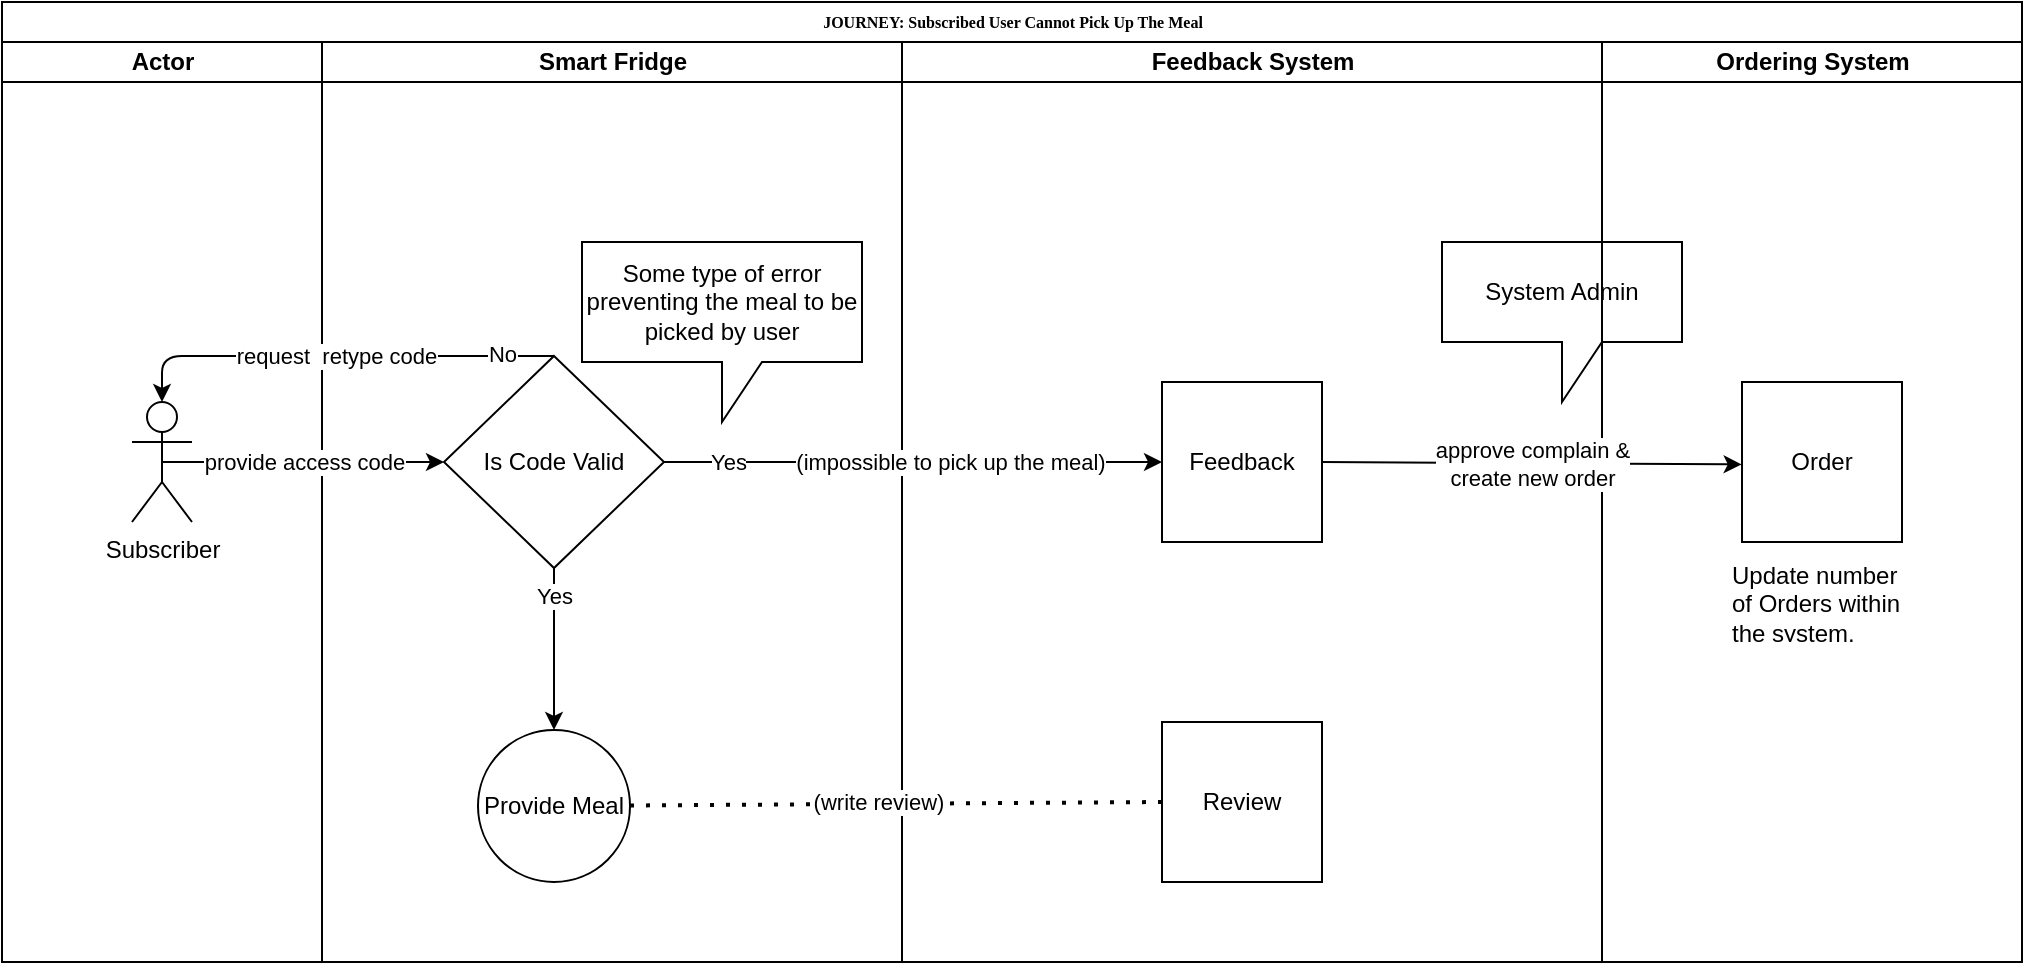<mxfile version="13.10.0" type="github">
  <diagram name="Page-1" id="74e2e168-ea6b-b213-b513-2b3c1d86103e">
    <mxGraphModel dx="1886" dy="886" grid="1" gridSize="10" guides="1" tooltips="1" connect="1" arrows="1" fold="1" page="1" pageScale="1" pageWidth="1100" pageHeight="850" background="#ffffff" math="0" shadow="0">
      <root>
        <mxCell id="0" />
        <mxCell id="1" parent="0" />
        <mxCell id="77e6c97f196da883-1" value="JOURNEY: Subscribed User Cannot Pick Up The Meal" style="swimlane;html=1;childLayout=stackLayout;startSize=20;rounded=0;shadow=0;labelBackgroundColor=none;strokeWidth=1;fontFamily=Verdana;fontSize=8;align=center;" parent="1" vertex="1">
          <mxGeometry x="70" y="40" width="1010" height="480" as="geometry">
            <mxRectangle x="70" y="40" width="70" height="20" as="alternateBounds" />
          </mxGeometry>
        </mxCell>
        <mxCell id="77e6c97f196da883-2" value="&lt;div&gt;Actor&lt;/div&gt;" style="swimlane;html=1;startSize=20;" parent="77e6c97f196da883-1" vertex="1">
          <mxGeometry y="20" width="160" height="460" as="geometry" />
        </mxCell>
        <mxCell id="QJ3G4-R3qcjC6Z-IzL42-1" value="&lt;div&gt;Subscriber&lt;/div&gt;" style="shape=umlActor;verticalLabelPosition=bottom;verticalAlign=top;html=1;outlineConnect=0;" parent="77e6c97f196da883-2" vertex="1">
          <mxGeometry x="65" y="180" width="30" height="60" as="geometry" />
        </mxCell>
        <mxCell id="77e6c97f196da883-4" value="Smart Fridge" style="swimlane;html=1;startSize=20;" parent="77e6c97f196da883-1" vertex="1">
          <mxGeometry x="160" y="20" width="290" height="460" as="geometry">
            <mxRectangle x="320" y="20" width="30" height="730" as="alternateBounds" />
          </mxGeometry>
        </mxCell>
        <mxCell id="SQiz0oExWdAmI7R9zmeA-3" value="Is Code Valid" style="rhombus;whiteSpace=wrap;html=1;" parent="77e6c97f196da883-4" vertex="1">
          <mxGeometry x="61" y="157" width="110" height="106" as="geometry" />
        </mxCell>
        <mxCell id="SQiz0oExWdAmI7R9zmeA-6" value="&lt;div&gt;Provide Meal&lt;/div&gt;" style="ellipse;whiteSpace=wrap;html=1;aspect=fixed;" parent="77e6c97f196da883-4" vertex="1">
          <mxGeometry x="78" y="344" width="76" height="76" as="geometry" />
        </mxCell>
        <mxCell id="SQiz0oExWdAmI7R9zmeA-7" value="&lt;div&gt;Yes&lt;/div&gt;" style="endArrow=classic;html=1;exitX=0.5;exitY=1;exitDx=0;exitDy=0;entryX=0.5;entryY=0;entryDx=0;entryDy=0;" parent="77e6c97f196da883-4" source="SQiz0oExWdAmI7R9zmeA-3" target="SQiz0oExWdAmI7R9zmeA-6" edge="1">
          <mxGeometry x="-0.667" width="50" height="50" relative="1" as="geometry">
            <mxPoint x="620" y="340" as="sourcePoint" />
            <mxPoint x="80" y="340" as="targetPoint" />
            <mxPoint as="offset" />
          </mxGeometry>
        </mxCell>
        <mxCell id="SQiz0oExWdAmI7R9zmeA-19" value="Some type of error &lt;br&gt;&lt;span class=&quot;ILfuVd&quot;&gt;&lt;span class=&quot;hgKElc&quot;&gt;preventing the meal to be picked by user&lt;br&gt;&lt;/span&gt;&lt;/span&gt;" style="shape=callout;whiteSpace=wrap;html=1;perimeter=calloutPerimeter;" parent="77e6c97f196da883-4" vertex="1">
          <mxGeometry x="130" y="100" width="140" height="90" as="geometry" />
        </mxCell>
        <mxCell id="QJ3G4-R3qcjC6Z-IzL42-25" value="Feedback System" style="swimlane;html=1;startSize=20;" parent="77e6c97f196da883-1" vertex="1">
          <mxGeometry x="450" y="20" width="350" height="460" as="geometry" />
        </mxCell>
        <mxCell id="SQiz0oExWdAmI7R9zmeA-8" value="Review" style="whiteSpace=wrap;html=1;aspect=fixed;" parent="QJ3G4-R3qcjC6Z-IzL42-25" vertex="1">
          <mxGeometry x="130" y="340" width="80" height="80" as="geometry" />
        </mxCell>
        <mxCell id="SQiz0oExWdAmI7R9zmeA-11" value="Feedback" style="whiteSpace=wrap;html=1;aspect=fixed;" parent="QJ3G4-R3qcjC6Z-IzL42-25" vertex="1">
          <mxGeometry x="130" y="170" width="80" height="80" as="geometry" />
        </mxCell>
        <mxCell id="SQiz0oExWdAmI7R9zmeA-27" value="System Admin" style="shape=callout;whiteSpace=wrap;html=1;perimeter=calloutPerimeter;" parent="QJ3G4-R3qcjC6Z-IzL42-25" vertex="1">
          <mxGeometry x="270" y="100" width="120" height="80" as="geometry" />
        </mxCell>
        <mxCell id="QJ3G4-R3qcjC6Z-IzL42-34" value="Ordering System" style="swimlane;html=1;startSize=20;" parent="77e6c97f196da883-1" vertex="1">
          <mxGeometry x="800" y="20" width="210" height="460" as="geometry" />
        </mxCell>
        <mxCell id="SQiz0oExWdAmI7R9zmeA-14" value="Order" style="whiteSpace=wrap;html=1;aspect=fixed;" parent="QJ3G4-R3qcjC6Z-IzL42-34" vertex="1">
          <mxGeometry x="70" y="170" width="80" height="80" as="geometry" />
        </mxCell>
        <mxCell id="1iM9lFli84Yw18FCnRLr-1" value="Update number of Orders within the system. " style="text;html=1;strokeColor=none;fillColor=none;spacing=5;spacingTop=-20;whiteSpace=wrap;overflow=hidden;rounded=0;" parent="QJ3G4-R3qcjC6Z-IzL42-34" vertex="1">
          <mxGeometry x="60" y="270" width="100" height="30" as="geometry" />
        </mxCell>
        <mxCell id="SQiz0oExWdAmI7R9zmeA-4" value="provide access code" style="endArrow=classic;html=1;entryX=0;entryY=0.5;entryDx=0;entryDy=0;exitX=0.5;exitY=0.5;exitDx=0;exitDy=0;exitPerimeter=0;" parent="77e6c97f196da883-1" source="QJ3G4-R3qcjC6Z-IzL42-1" target="SQiz0oExWdAmI7R9zmeA-3" edge="1">
          <mxGeometry width="50" height="50" relative="1" as="geometry">
            <mxPoint x="95" y="234" as="sourcePoint" />
            <mxPoint x="145" y="184" as="targetPoint" />
          </mxGeometry>
        </mxCell>
        <mxCell id="SQiz0oExWdAmI7R9zmeA-10" value="(write review)" style="endArrow=none;dashed=1;html=1;dashPattern=1 3;strokeWidth=2;entryX=0;entryY=0.5;entryDx=0;entryDy=0;" parent="77e6c97f196da883-1" source="SQiz0oExWdAmI7R9zmeA-6" target="SQiz0oExWdAmI7R9zmeA-8" edge="1">
          <mxGeometry x="-0.068" y="1" width="50" height="50" relative="1" as="geometry">
            <mxPoint x="400" y="430" as="sourcePoint" />
            <mxPoint x="450" y="380" as="targetPoint" />
            <mxPoint as="offset" />
          </mxGeometry>
        </mxCell>
        <mxCell id="SQiz0oExWdAmI7R9zmeA-12" value="&lt;div&gt;Yes&lt;/div&gt;" style="endArrow=classic;html=1;exitX=1;exitY=0.5;exitDx=0;exitDy=0;" parent="77e6c97f196da883-1" source="SQiz0oExWdAmI7R9zmeA-3" target="SQiz0oExWdAmI7R9zmeA-11" edge="1">
          <mxGeometry x="-0.747" width="50" height="50" relative="1" as="geometry">
            <mxPoint x="580" y="340" as="sourcePoint" />
            <mxPoint x="480" y="230.0" as="targetPoint" />
            <Array as="points">
              <mxPoint x="350" y="230" />
            </Array>
            <mxPoint as="offset" />
          </mxGeometry>
        </mxCell>
        <mxCell id="SQiz0oExWdAmI7R9zmeA-26" value="(impossible to pick up the meal)" style="edgeLabel;html=1;align=center;verticalAlign=middle;resizable=0;points=[];" parent="SQiz0oExWdAmI7R9zmeA-12" vertex="1" connectable="0">
          <mxGeometry x="0.149" relative="1" as="geometry">
            <mxPoint as="offset" />
          </mxGeometry>
        </mxCell>
        <mxCell id="SQiz0oExWdAmI7R9zmeA-15" value="&lt;div&gt;approve complain &amp;amp;&lt;br&gt;&lt;/div&gt;&lt;div&gt;create new order&lt;br&gt;&lt;/div&gt;" style="endArrow=classic;html=1;exitX=1;exitY=0.5;exitDx=0;exitDy=0;entryX=-0.002;entryY=0.515;entryDx=0;entryDy=0;entryPerimeter=0;" parent="77e6c97f196da883-1" source="SQiz0oExWdAmI7R9zmeA-11" target="SQiz0oExWdAmI7R9zmeA-14" edge="1">
          <mxGeometry width="50" height="50" relative="1" as="geometry">
            <mxPoint x="750" y="283" as="sourcePoint" />
            <mxPoint x="800" y="233" as="targetPoint" />
          </mxGeometry>
        </mxCell>
        <mxCell id="SQiz0oExWdAmI7R9zmeA-17" value="request&amp;nbsp; retype code" style="endArrow=classic;html=1;exitX=0.5;exitY=0;exitDx=0;exitDy=0;" parent="77e6c97f196da883-1" source="SQiz0oExWdAmI7R9zmeA-3" target="QJ3G4-R3qcjC6Z-IzL42-1" edge="1">
          <mxGeometry width="50" height="50" relative="1" as="geometry">
            <mxPoint x="260" y="210" as="sourcePoint" />
            <mxPoint x="70" y="177" as="targetPoint" />
            <Array as="points">
              <mxPoint x="80" y="177" />
            </Array>
          </mxGeometry>
        </mxCell>
        <mxCell id="SQiz0oExWdAmI7R9zmeA-18" value="No" style="edgeLabel;html=1;align=center;verticalAlign=middle;resizable=0;points=[];" parent="SQiz0oExWdAmI7R9zmeA-17" vertex="1" connectable="0">
          <mxGeometry x="-0.039" y="-1" relative="1" as="geometry">
            <mxPoint x="79.2" as="offset" />
          </mxGeometry>
        </mxCell>
      </root>
    </mxGraphModel>
  </diagram>
</mxfile>

